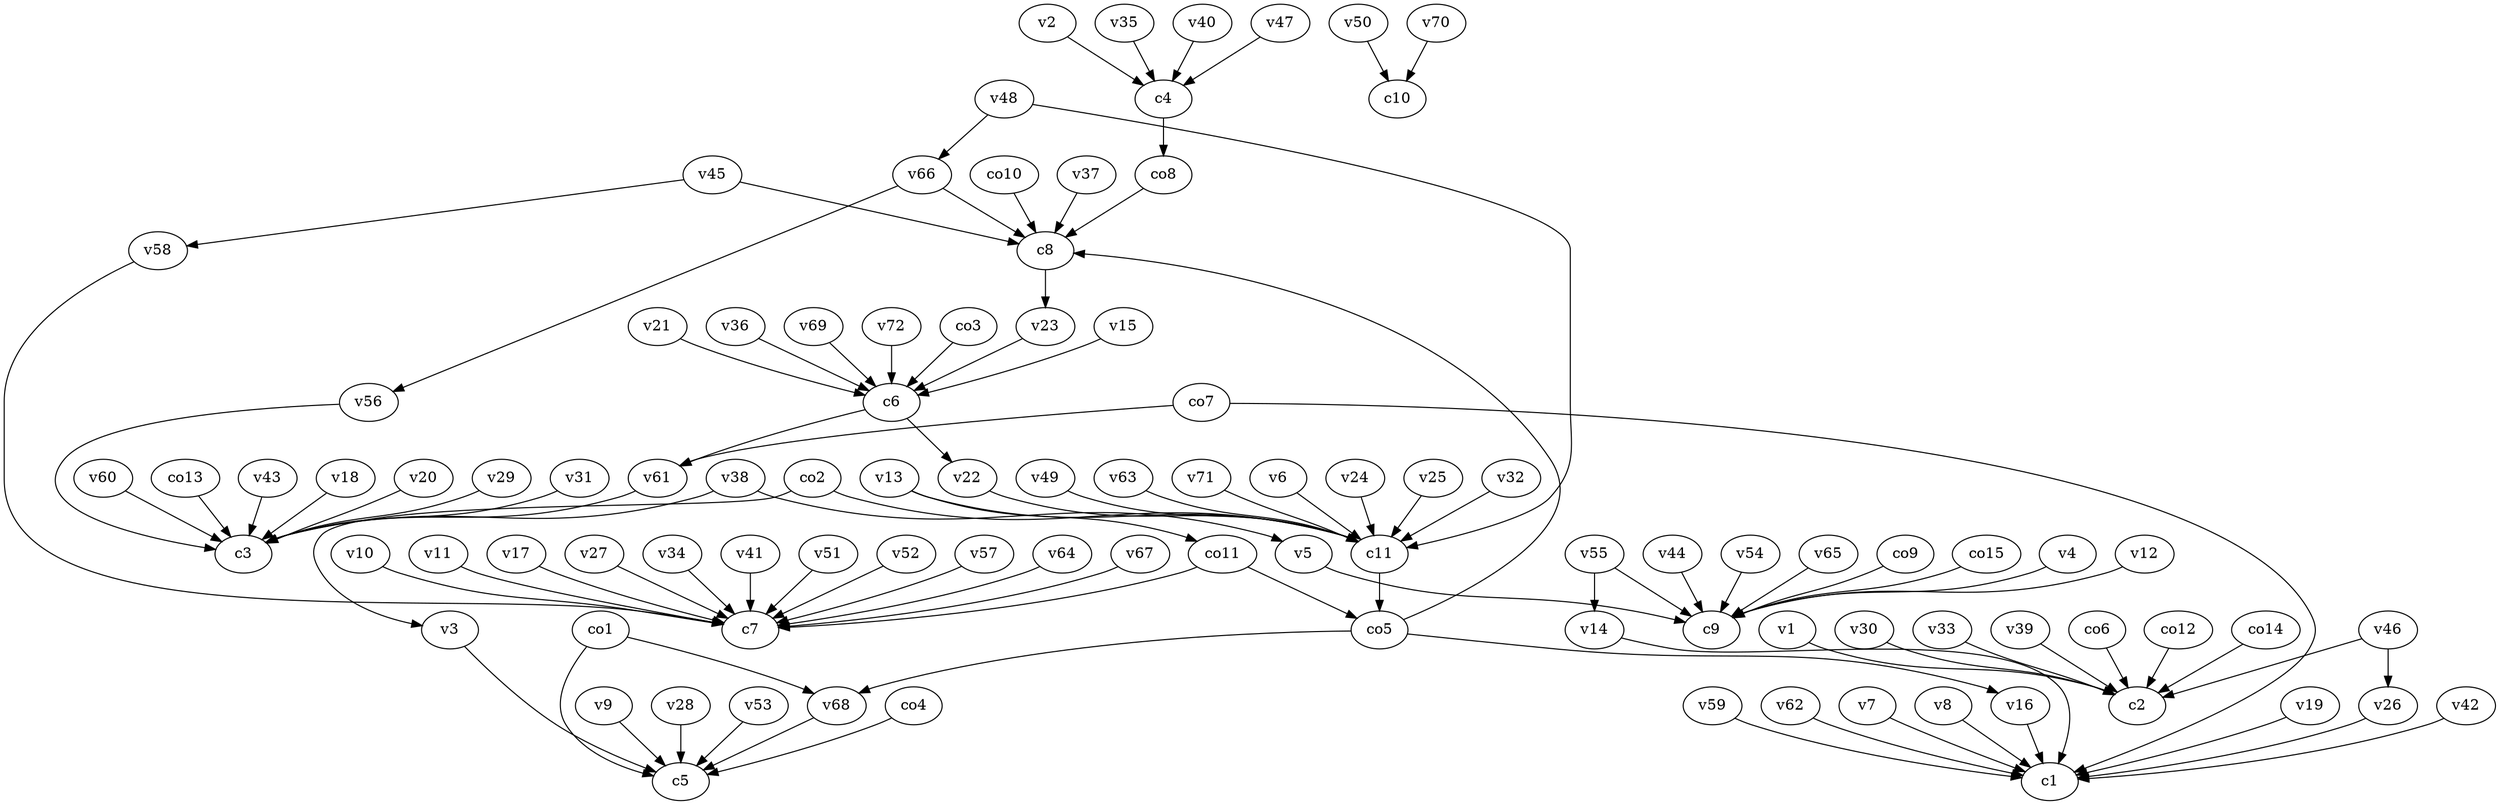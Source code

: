 strict digraph  {
c1;
c2;
c3;
c4;
c5;
c6;
c7;
c8;
c9;
c10;
c11;
v1;
v2;
v3;
v4;
v5;
v6;
v7;
v8;
v9;
v10;
v11;
v12;
v13;
v14;
v15;
v16;
v17;
v18;
v19;
v20;
v21;
v22;
v23;
v24;
v25;
v26;
v27;
v28;
v29;
v30;
v31;
v32;
v33;
v34;
v35;
v36;
v37;
v38;
v39;
v40;
v41;
v42;
v43;
v44;
v45;
v46;
v47;
v48;
v49;
v50;
v51;
v52;
v53;
v54;
v55;
v56;
v57;
v58;
v59;
v60;
v61;
v62;
v63;
v64;
v65;
v66;
v67;
v68;
v69;
v70;
v71;
v72;
co1;
co2;
co3;
co4;
co5;
co6;
co7;
co8;
co9;
co10;
co11;
co12;
co13;
co14;
co15;
c4 -> co8  [weight=1];
c6 -> v22  [weight=1];
c6 -> v61  [weight=1];
c8 -> v23  [weight=1];
c11 -> co5  [weight=1];
v1 -> c2  [weight=1];
v2 -> c4  [weight=1];
v3 -> c5  [weight=1];
v4 -> c9  [weight=1];
v5 -> c9  [weight=1];
v6 -> c11  [weight=1];
v7 -> c1  [weight=1];
v8 -> c1  [weight=1];
v9 -> c5  [weight=1];
v10 -> c7  [weight=1];
v11 -> c7  [weight=1];
v12 -> c9  [weight=1];
v13 -> c11  [weight=1];
v13 -> co11  [weight=1];
v14 -> c1  [weight=1];
v15 -> c6  [weight=1];
v16 -> c1  [weight=1];
v17 -> c7  [weight=1];
v18 -> c3  [weight=1];
v19 -> c1  [weight=1];
v20 -> c3  [weight=1];
v21 -> c6  [weight=1];
v22 -> c11  [weight=1];
v23 -> c6  [weight=1];
v24 -> c11  [weight=1];
v25 -> c11  [weight=1];
v26 -> c1  [weight=1];
v27 -> c7  [weight=1];
v28 -> c5  [weight=1];
v29 -> c3  [weight=1];
v30 -> c2  [weight=1];
v31 -> c3  [weight=1];
v32 -> c11  [weight=1];
v33 -> c2  [weight=1];
v34 -> c7  [weight=1];
v35 -> c4  [weight=1];
v36 -> c6  [weight=1];
v37 -> c8  [weight=1];
v38 -> c3  [weight=1];
v38 -> v5  [weight=1];
v39 -> c2  [weight=1];
v40 -> c4  [weight=1];
v41 -> c7  [weight=1];
v42 -> c1  [weight=1];
v43 -> c3  [weight=1];
v44 -> c9  [weight=1];
v45 -> c8  [weight=1];
v45 -> v58  [weight=1];
v46 -> c2  [weight=1];
v46 -> v26  [weight=1];
v47 -> c4  [weight=1];
v48 -> c11  [weight=1];
v48 -> v66  [weight=1];
v49 -> c11  [weight=1];
v50 -> c10  [weight=1];
v51 -> c7  [weight=1];
v52 -> c7  [weight=1];
v53 -> c5  [weight=1];
v54 -> c9  [weight=1];
v55 -> c9  [weight=1];
v55 -> v14  [weight=1];
v56 -> c3  [weight=1];
v57 -> c7  [weight=1];
v58 -> c7  [weight=1];
v59 -> c1  [weight=1];
v60 -> c3  [weight=1];
v61 -> c3  [weight=1];
v62 -> c1  [weight=1];
v63 -> c11  [weight=1];
v64 -> c7  [weight=1];
v65 -> c9  [weight=1];
v66 -> c8  [weight=1];
v66 -> v56  [weight=1];
v67 -> c7  [weight=1];
v68 -> c5  [weight=1];
v69 -> c6  [weight=1];
v70 -> c10  [weight=1];
v71 -> c11  [weight=1];
v72 -> c6  [weight=1];
co1 -> c5  [weight=1];
co1 -> v68  [weight=1];
co2 -> c11  [weight=1];
co2 -> v3  [weight=1];
co3 -> c6  [weight=1];
co4 -> c5  [weight=1];
co5 -> c8  [weight=1];
co5 -> v16  [weight=1];
co5 -> v68  [weight=1];
co6 -> c2  [weight=1];
co7 -> c1  [weight=1];
co7 -> v61  [weight=1];
co8 -> c8  [weight=1];
co9 -> c9  [weight=1];
co10 -> c8  [weight=1];
co11 -> c7  [weight=1];
co11 -> co5  [weight=1];
co12 -> c2  [weight=1];
co13 -> c3  [weight=1];
co14 -> c2  [weight=1];
co15 -> c9  [weight=1];
}
